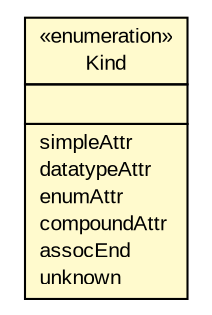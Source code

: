 #!/usr/local/bin/dot
#
# Class diagram 
# Generated by UMLGraph version R5_6_6-6-g3bdff0 (http://www.umlgraph.org/)
#

digraph G {
	edge [fontname="arial",fontsize=10,labelfontname="arial",labelfontsize=10];
	node [fontname="arial",fontsize=10,shape=plaintext];
	nodesep=0.25;
	ranksep=0.5;
	// org.tanjakostic.jcleancim.experimental.builder.rdfs.RdfsProperty.Kind
	c171196 [label=<<table title="org.tanjakostic.jcleancim.experimental.builder.rdfs.RdfsProperty.Kind" border="0" cellborder="1" cellspacing="0" cellpadding="2" port="p" bgcolor="lemonChiffon" href="./RdfsProperty.Kind.html">
		<tr><td><table border="0" cellspacing="0" cellpadding="1">
<tr><td align="center" balign="center"> &#171;enumeration&#187; </td></tr>
<tr><td align="center" balign="center"> Kind </td></tr>
		</table></td></tr>
		<tr><td><table border="0" cellspacing="0" cellpadding="1">
<tr><td align="left" balign="left">  </td></tr>
		</table></td></tr>
		<tr><td><table border="0" cellspacing="0" cellpadding="1">
<tr><td align="left" balign="left"> simpleAttr </td></tr>
<tr><td align="left" balign="left"> datatypeAttr </td></tr>
<tr><td align="left" balign="left"> enumAttr </td></tr>
<tr><td align="left" balign="left"> compoundAttr </td></tr>
<tr><td align="left" balign="left"> assocEnd </td></tr>
<tr><td align="left" balign="left"> unknown </td></tr>
		</table></td></tr>
		</table>>, URL="./RdfsProperty.Kind.html", fontname="arial", fontcolor="black", fontsize=10.0];
}

